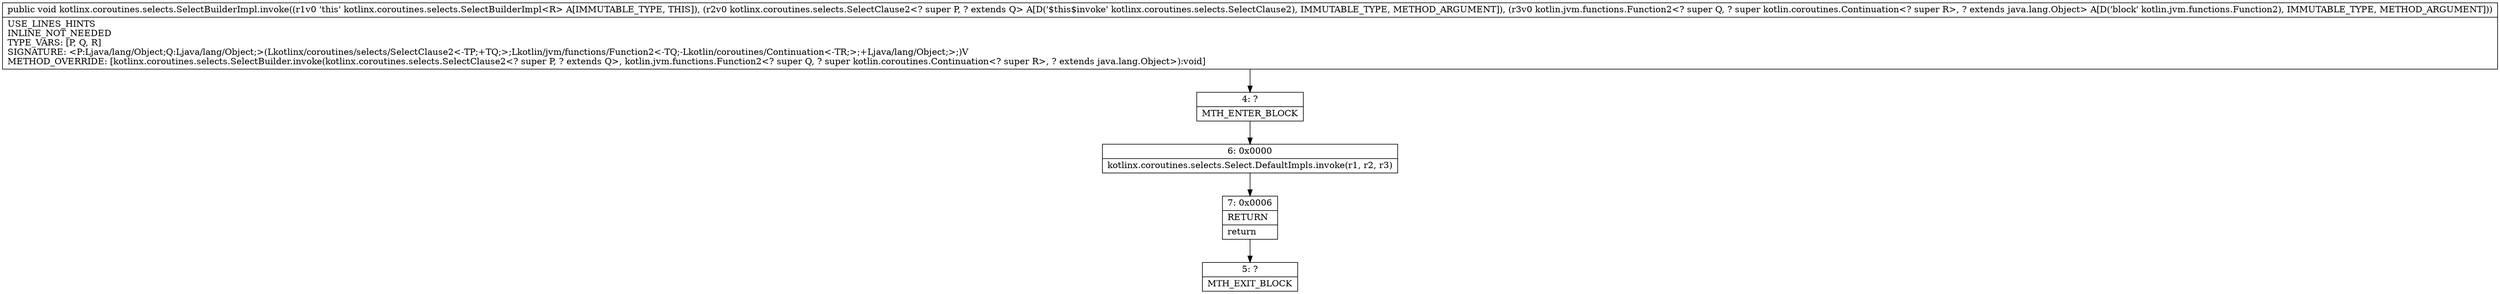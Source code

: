 digraph "CFG forkotlinx.coroutines.selects.SelectBuilderImpl.invoke(Lkotlinx\/coroutines\/selects\/SelectClause2;Lkotlin\/jvm\/functions\/Function2;)V" {
Node_4 [shape=record,label="{4\:\ ?|MTH_ENTER_BLOCK\l}"];
Node_6 [shape=record,label="{6\:\ 0x0000|kotlinx.coroutines.selects.Select.DefaultImpls.invoke(r1, r2, r3)\l}"];
Node_7 [shape=record,label="{7\:\ 0x0006|RETURN\l|return\l}"];
Node_5 [shape=record,label="{5\:\ ?|MTH_EXIT_BLOCK\l}"];
MethodNode[shape=record,label="{public void kotlinx.coroutines.selects.SelectBuilderImpl.invoke((r1v0 'this' kotlinx.coroutines.selects.SelectBuilderImpl\<R\> A[IMMUTABLE_TYPE, THIS]), (r2v0 kotlinx.coroutines.selects.SelectClause2\<? super P, ? extends Q\> A[D('$this$invoke' kotlinx.coroutines.selects.SelectClause2), IMMUTABLE_TYPE, METHOD_ARGUMENT]), (r3v0 kotlin.jvm.functions.Function2\<? super Q, ? super kotlin.coroutines.Continuation\<? super R\>, ? extends java.lang.Object\> A[D('block' kotlin.jvm.functions.Function2), IMMUTABLE_TYPE, METHOD_ARGUMENT]))  | USE_LINES_HINTS\lINLINE_NOT_NEEDED\lTYPE_VARS: [P, Q, R]\lSIGNATURE: \<P:Ljava\/lang\/Object;Q:Ljava\/lang\/Object;\>(Lkotlinx\/coroutines\/selects\/SelectClause2\<\-TP;+TQ;\>;Lkotlin\/jvm\/functions\/Function2\<\-TQ;\-Lkotlin\/coroutines\/Continuation\<\-TR;\>;+Ljava\/lang\/Object;\>;)V\lMETHOD_OVERRIDE: [kotlinx.coroutines.selects.SelectBuilder.invoke(kotlinx.coroutines.selects.SelectClause2\<? super P, ? extends Q\>, kotlin.jvm.functions.Function2\<? super Q, ? super kotlin.coroutines.Continuation\<? super R\>, ? extends java.lang.Object\>):void]\l}"];
MethodNode -> Node_4;Node_4 -> Node_6;
Node_6 -> Node_7;
Node_7 -> Node_5;
}

